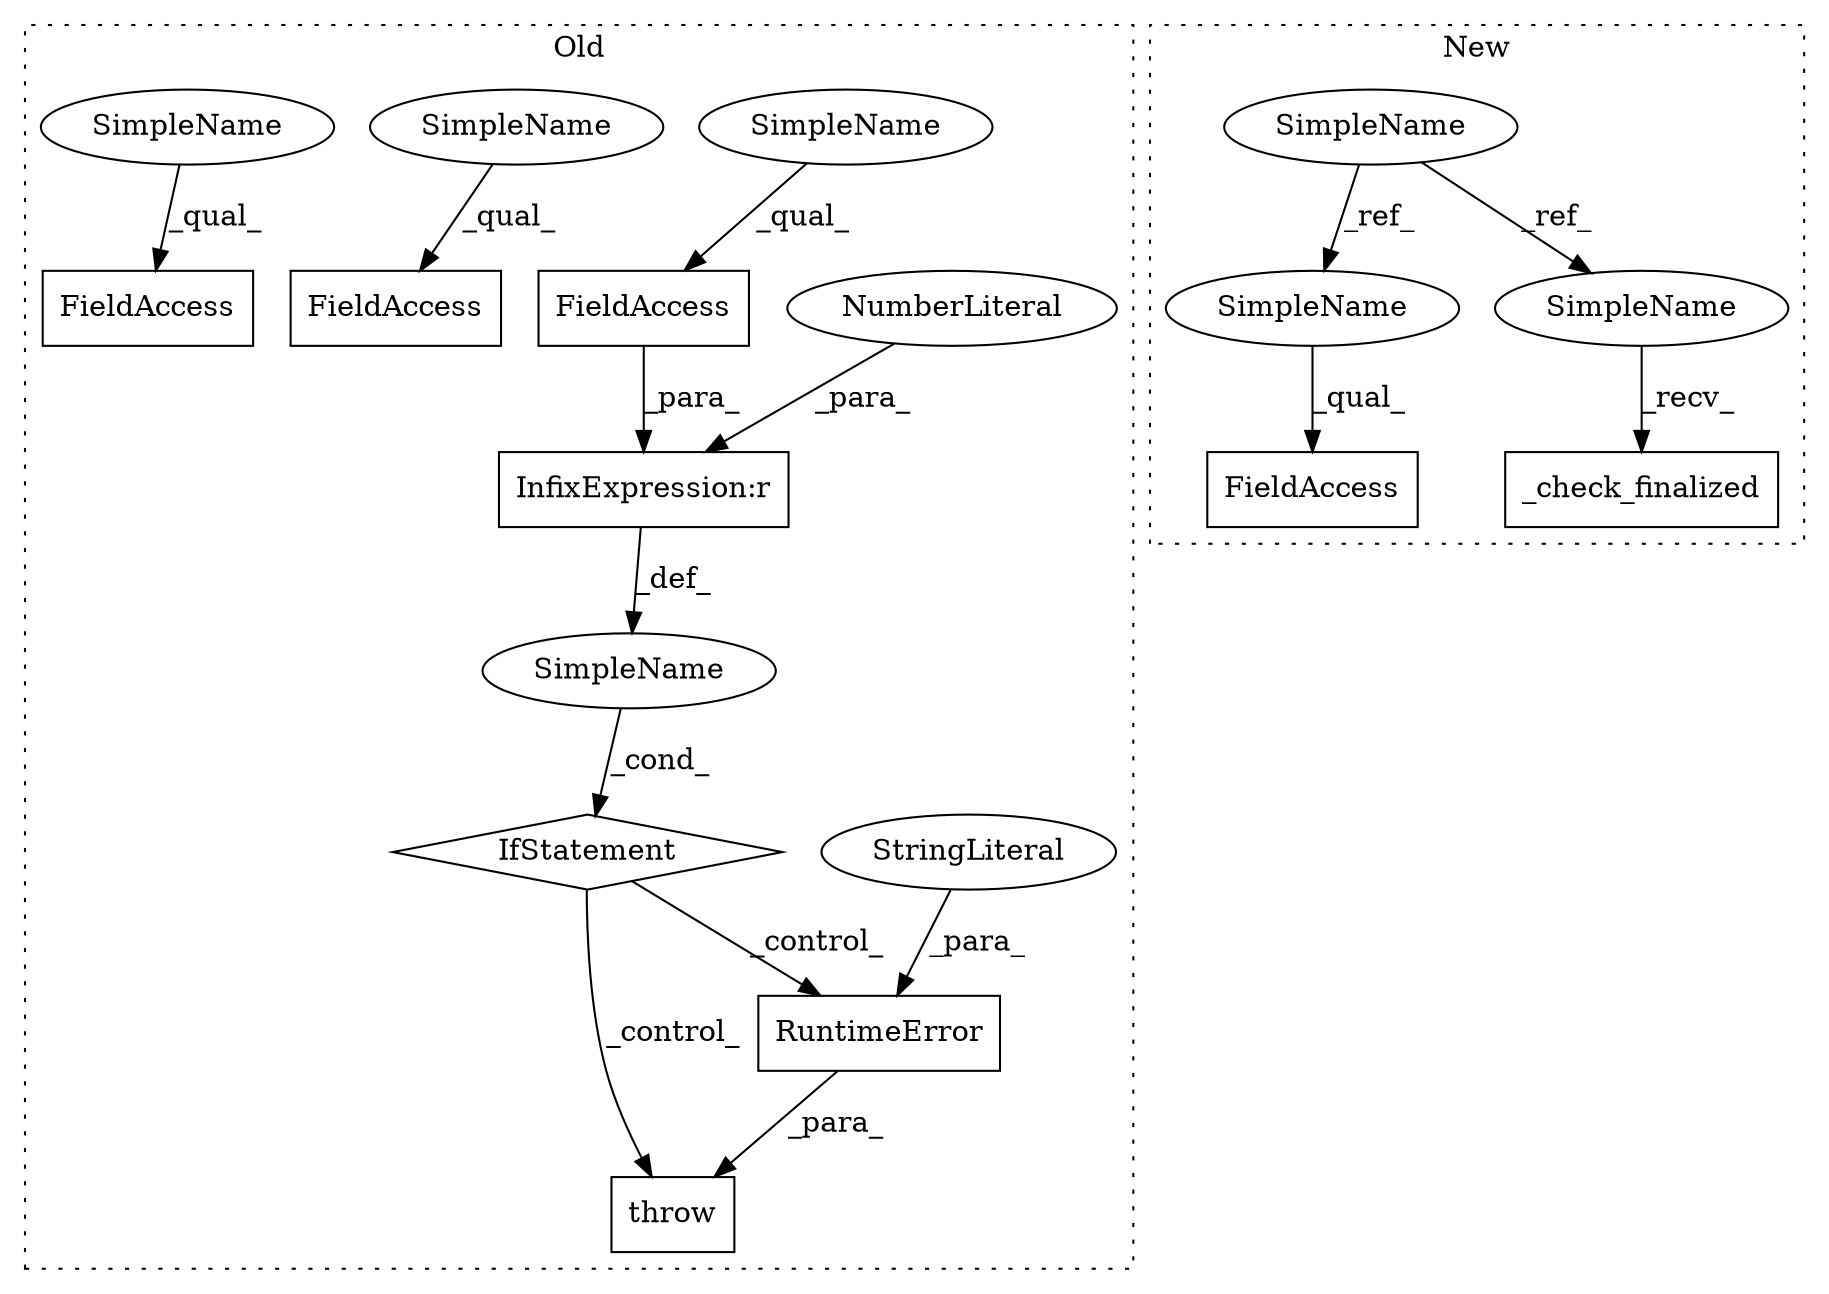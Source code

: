 digraph G {
subgraph cluster0 {
1 [label="throw" a="53" s="6494" l="6" shape="box"];
3 [label="RuntimeError" a="32" s="6500,6556" l="13,1" shape="box"];
4 [label="InfixExpression:r" a="27" s="6479" l="4" shape="box"];
5 [label="NumberLiteral" a="34" s="6483" l="1" shape="ellipse"];
6 [label="SimpleName" a="42" s="" l="" shape="ellipse"];
7 [label="StringLiteral" a="45" s="6513" l="43" shape="ellipse"];
8 [label="FieldAccess" a="22" s="6468" l="11" shape="box"];
11 [label="IfStatement" a="25" s="6464,6484" l="4,2" shape="diamond"];
12 [label="FieldAccess" a="22" s="6914" l="11" shape="box"];
13 [label="FieldAccess" a="22" s="6788" l="10" shape="box"];
16 [label="SimpleName" a="42" s="6468" l="4" shape="ellipse"];
17 [label="SimpleName" a="42" s="6914" l="4" shape="ellipse"];
18 [label="SimpleName" a="42" s="6788" l="4" shape="ellipse"];
label = "Old";
style="dotted";
}
subgraph cluster1 {
2 [label="_check_finalized" a="32" s="8365" l="18" shape="box"];
9 [label="SimpleName" a="42" s="8305" l="4" shape="ellipse"];
10 [label="FieldAccess" a="22" s="8468" l="17" shape="box"];
14 [label="SimpleName" a="42" s="8468" l="4" shape="ellipse"];
15 [label="SimpleName" a="42" s="8360" l="4" shape="ellipse"];
label = "New";
style="dotted";
}
3 -> 1 [label="_para_"];
4 -> 6 [label="_def_"];
5 -> 4 [label="_para_"];
6 -> 11 [label="_cond_"];
7 -> 3 [label="_para_"];
8 -> 4 [label="_para_"];
9 -> 14 [label="_ref_"];
9 -> 15 [label="_ref_"];
11 -> 1 [label="_control_"];
11 -> 3 [label="_control_"];
14 -> 10 [label="_qual_"];
15 -> 2 [label="_recv_"];
16 -> 8 [label="_qual_"];
17 -> 12 [label="_qual_"];
18 -> 13 [label="_qual_"];
}
